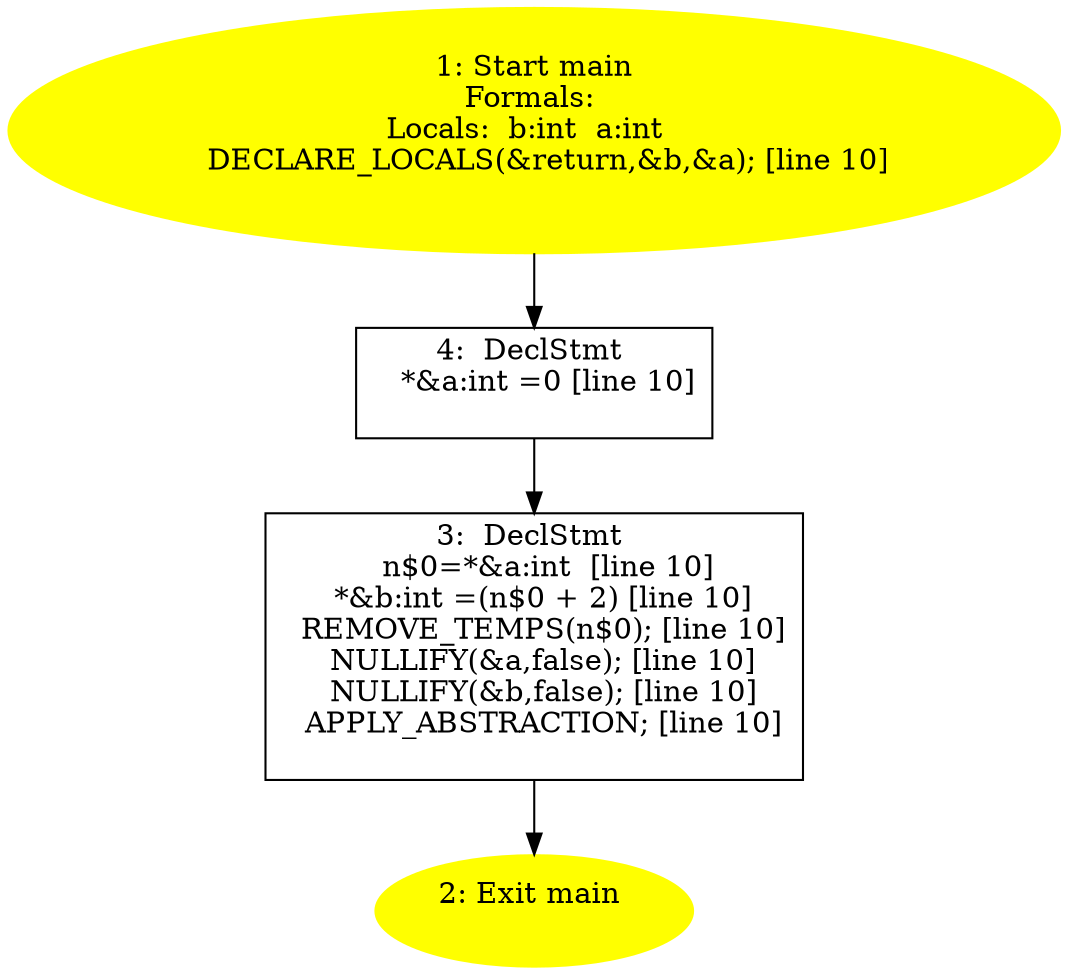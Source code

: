 digraph iCFG {
4 [label="4:  DeclStmt \n   *&a:int =0 [line 10]\n " shape="box"]
	

	 4 -> 3 ;
3 [label="3:  DeclStmt \n   n$0=*&a:int  [line 10]\n  *&b:int =(n$0 + 2) [line 10]\n  REMOVE_TEMPS(n$0); [line 10]\n  NULLIFY(&a,false); [line 10]\n  NULLIFY(&b,false); [line 10]\n  APPLY_ABSTRACTION; [line 10]\n " shape="box"]
	

	 3 -> 2 ;
2 [label="2: Exit main \n  " color=yellow style=filled]
	

1 [label="1: Start main\nFormals: \nLocals:  b:int  a:int  \n   DECLARE_LOCALS(&return,&b,&a); [line 10]\n " color=yellow style=filled]
	

	 1 -> 4 ;
}
